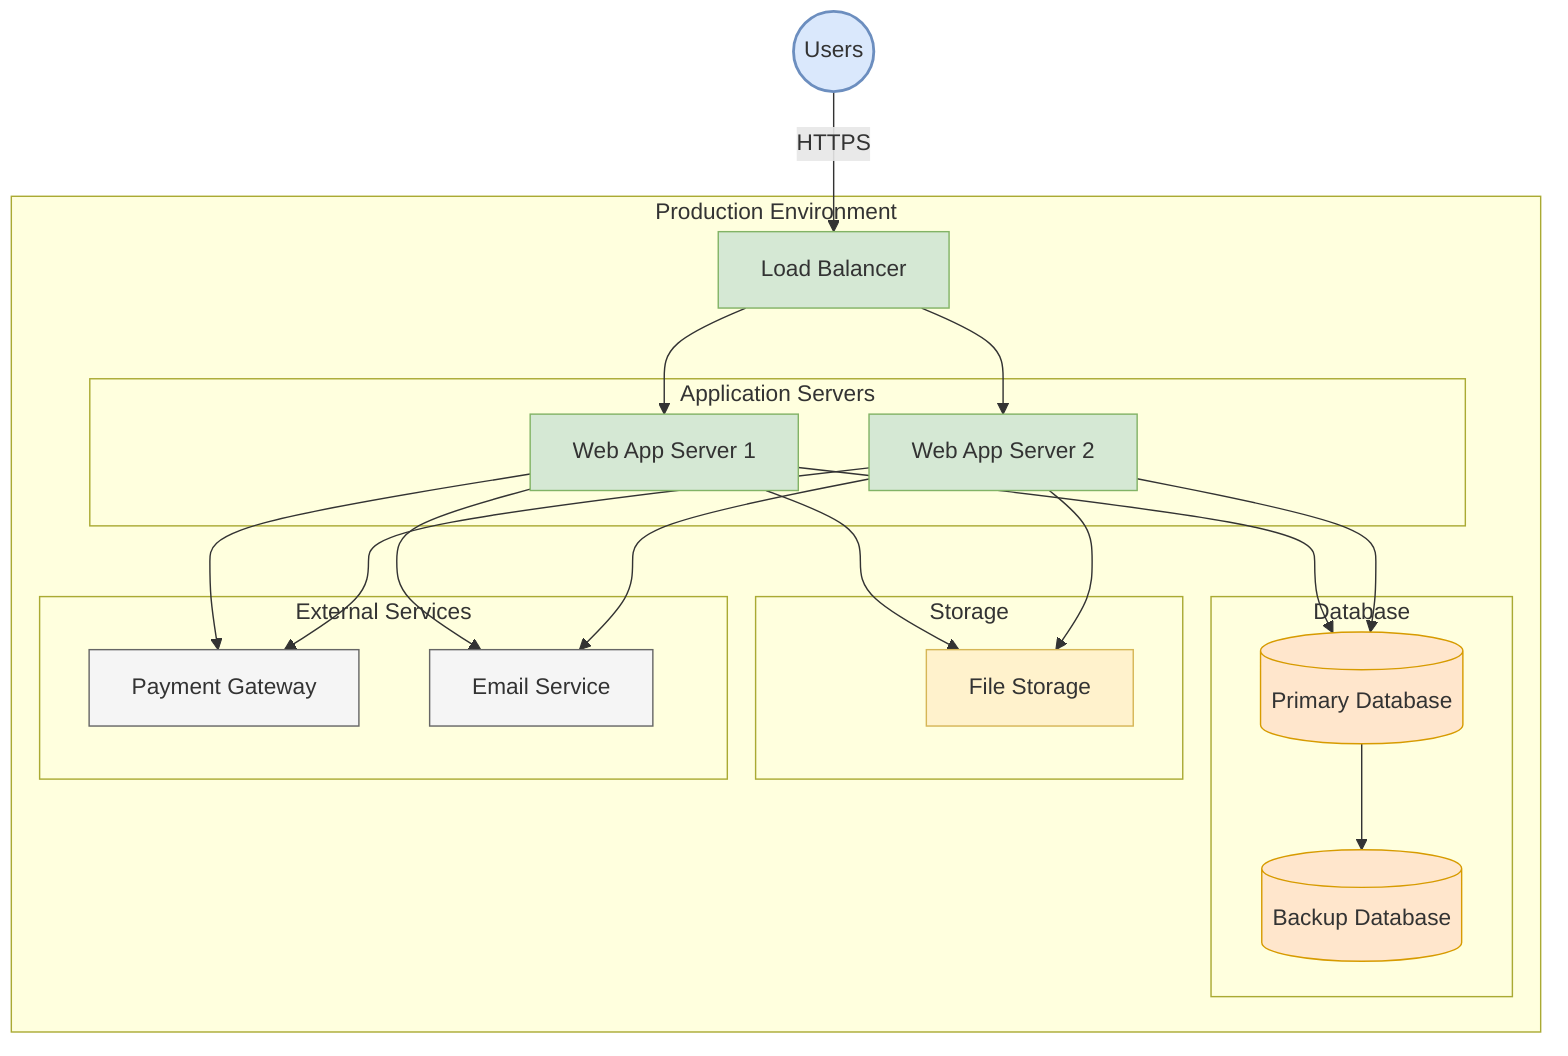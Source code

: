 flowchart TB
    Users((Users))
    
    subgraph "Production Environment"
        LB[Load Balancer]
        
        subgraph "Application Servers"
            WebApp1[Web App Server 1]
            WebApp2[Web App Server 2]
        end
        
        subgraph "Database"
            PrimaryDB[(Primary Database)]
            BackupDB[(Backup Database)]
        end
        
        subgraph "Storage"
            FileStorage[File Storage]
        end
        
        subgraph "External Services"
            Payment[Payment Gateway]
            Email[Email Service]
        end
    end
    
    %% Connections
    Users -->|HTTPS| LB
    LB --> WebApp1
    LB --> WebApp2
    WebApp1 --> PrimaryDB
    WebApp2 --> PrimaryDB
    PrimaryDB --> BackupDB
    WebApp1 --> FileStorage
    WebApp2 --> FileStorage
    WebApp1 & WebApp2 --> Payment
    WebApp1 & WebApp2 --> Email
    
    %% Styling
    classDef user fill:#dae8fc,stroke:#6c8ebf,stroke-width:2px
    classDef infra fill:#d5e8d4,stroke:#82b366,stroke-width:1px
    classDef database fill:#ffe6cc,stroke:#d79b00,stroke-width:1px
    classDef storage fill:#fff2cc,stroke:#d6b656,stroke-width:1px
    classDef external fill:#f5f5f5,stroke:#666666,stroke-width:1px
    
    class Users user
    class LB,WebApp1,WebApp2 infra
    class PrimaryDB,BackupDB database
    class FileStorage storage
    class Payment,Email external